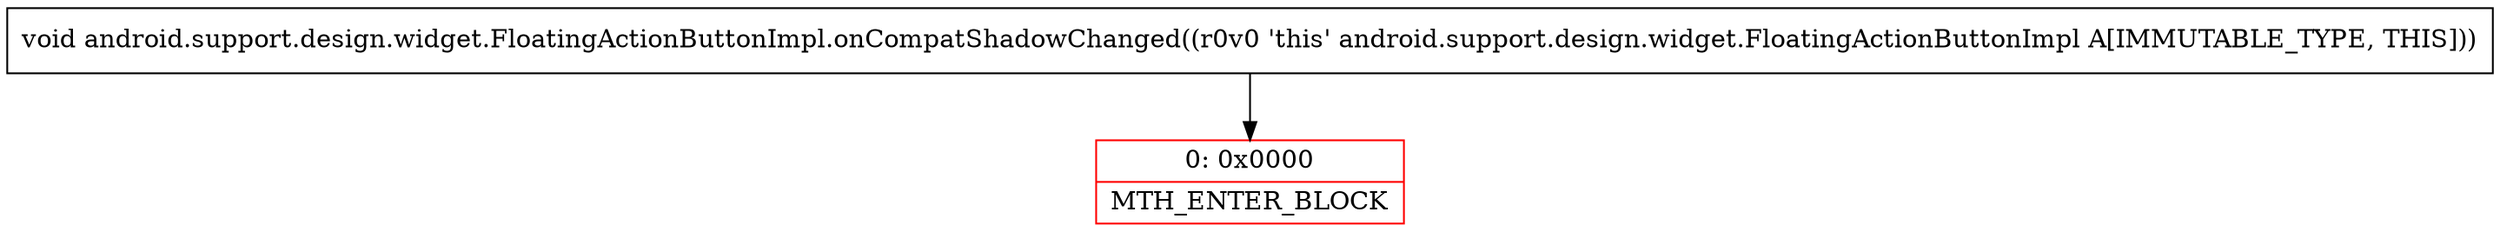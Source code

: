 digraph "CFG forandroid.support.design.widget.FloatingActionButtonImpl.onCompatShadowChanged()V" {
subgraph cluster_Region_403771085 {
label = "R(0)";
node [shape=record,color=blue];
}
Node_0 [shape=record,color=red,label="{0\:\ 0x0000|MTH_ENTER_BLOCK\l}"];
MethodNode[shape=record,label="{void android.support.design.widget.FloatingActionButtonImpl.onCompatShadowChanged((r0v0 'this' android.support.design.widget.FloatingActionButtonImpl A[IMMUTABLE_TYPE, THIS])) }"];
MethodNode -> Node_0;
}

